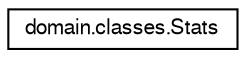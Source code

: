digraph "Representación gráfica de la clase"
{
 // LATEX_PDF_SIZE
  edge [fontname="FreeSans",fontsize="10",labelfontname="FreeSans",labelfontsize="10"];
  node [fontname="FreeSans",fontsize="10",shape=record];
  rankdir="LR";
  Node0 [label="domain.classes.Stats",height=0.2,width=0.4,color="black", fillcolor="white", style="filled",URL="$classdomain_1_1classes_1_1_stats.html",tooltip="Clase Stats que representa las estadísticas de un jugador."];
}
